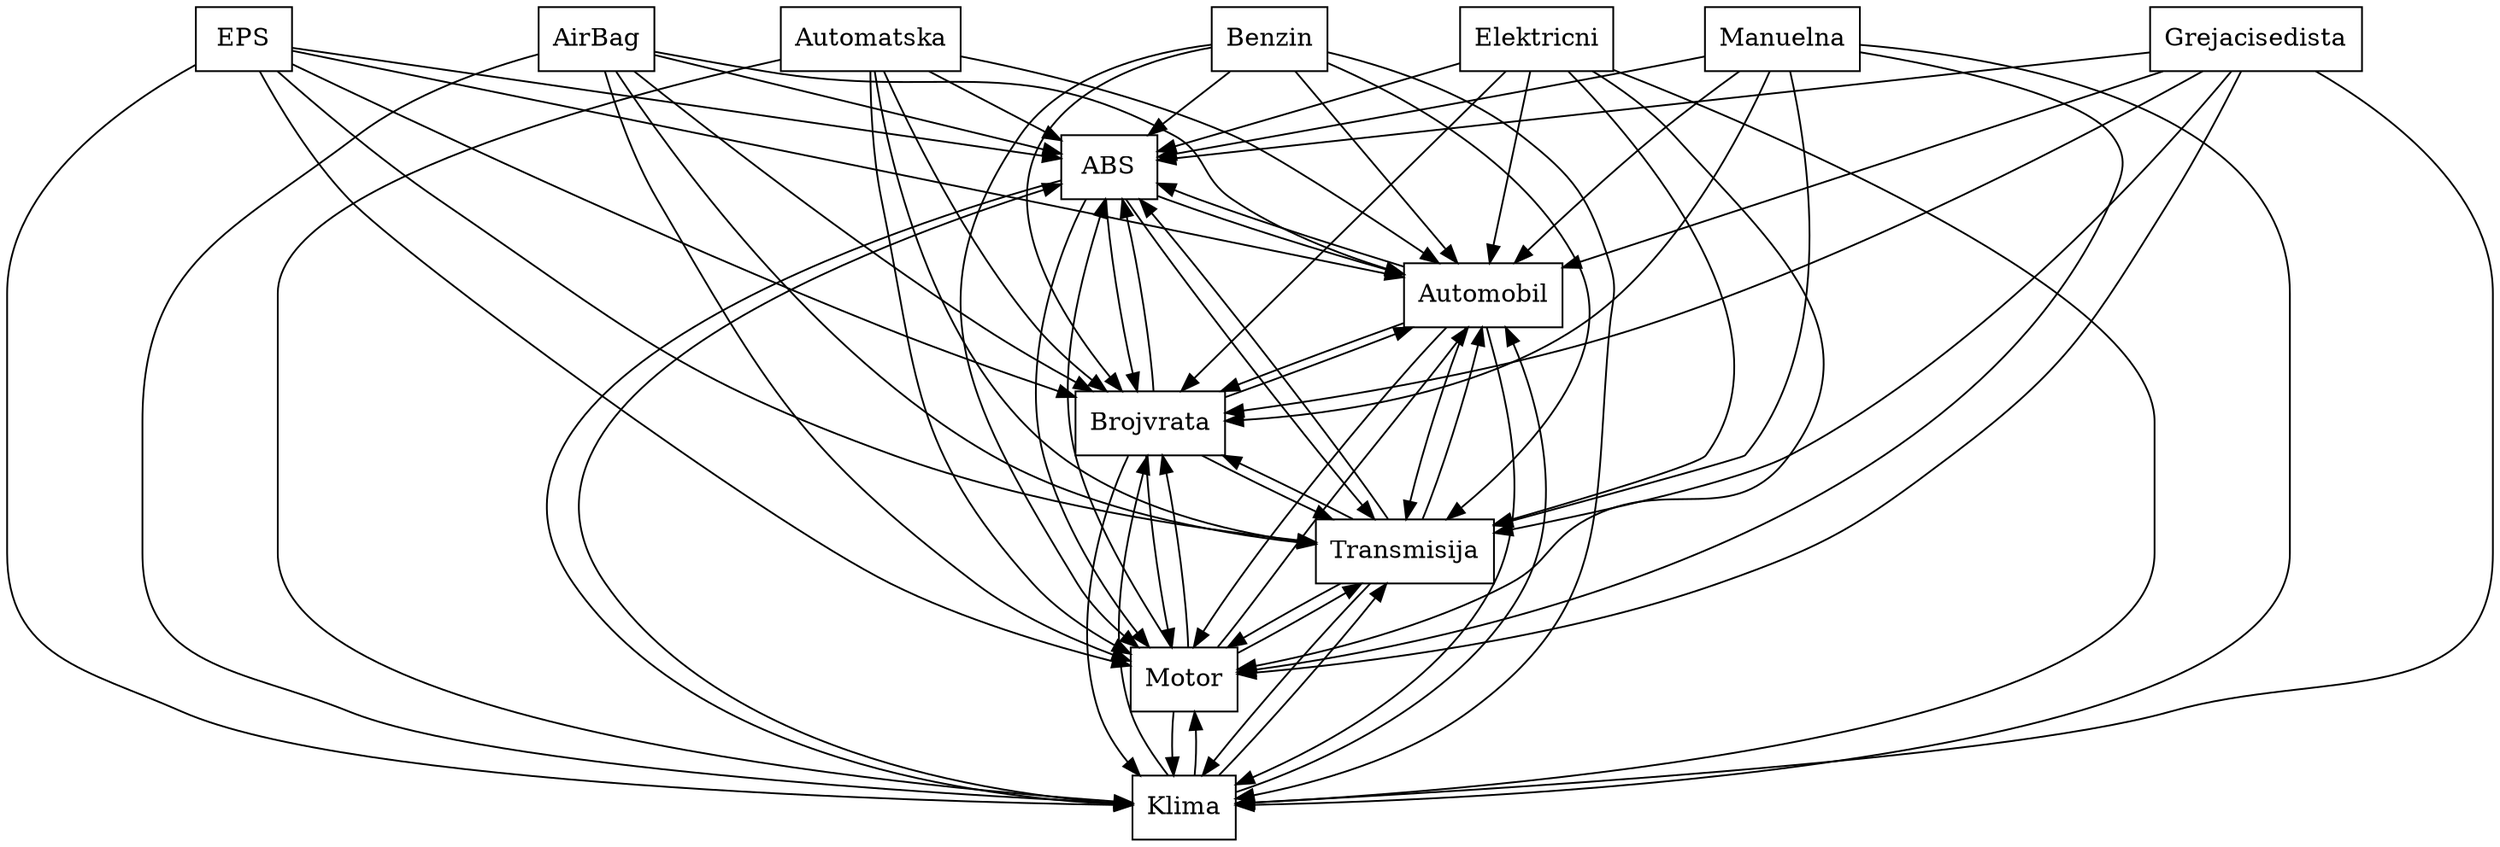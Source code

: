 digraph{
graph [rankdir=TB];
node [shape=box];
edge [arrowhead=normal];
0[label="ABS",]
1[label="Automobil",]
2[label="Klima",]
3[label="EPS",]
4[label="AirBag",]
5[label="Automatska",]
6[label="Manuelna",]
7[label="Motor",]
8[label="Transmisija",]
9[label="Grejacisedista",]
10[label="Benzin",]
11[label="Brojvrata",]
12[label="Elektricni",]
0->1[label="",]
0->2[label="",]
0->7[label="",]
0->8[label="",]
0->11[label="",]
1->0[label="",]
1->2[label="",]
1->7[label="",]
1->8[label="",]
1->11[label="",]
2->0[label="",]
2->1[label="",]
2->7[label="",]
2->8[label="",]
2->11[label="",]
3->0[label="",]
3->1[label="",]
3->2[label="",]
3->7[label="",]
3->8[label="",]
3->11[label="",]
4->0[label="",]
4->1[label="",]
4->2[label="",]
4->7[label="",]
4->8[label="",]
4->11[label="",]
5->0[label="",]
5->1[label="",]
5->2[label="",]
5->7[label="",]
5->8[label="",]
5->11[label="",]
6->0[label="",]
6->1[label="",]
6->2[label="",]
6->7[label="",]
6->8[label="",]
6->11[label="",]
7->0[label="",]
7->1[label="",]
7->2[label="",]
7->8[label="",]
7->11[label="",]
8->0[label="",]
8->1[label="",]
8->2[label="",]
8->7[label="",]
8->11[label="",]
9->0[label="",]
9->1[label="",]
9->2[label="",]
9->7[label="",]
9->8[label="",]
9->11[label="",]
10->0[label="",]
10->1[label="",]
10->2[label="",]
10->7[label="",]
10->8[label="",]
10->11[label="",]
11->0[label="",]
11->1[label="",]
11->2[label="",]
11->7[label="",]
11->8[label="",]
12->0[label="",]
12->1[label="",]
12->2[label="",]
12->7[label="",]
12->8[label="",]
12->11[label="",]
}
